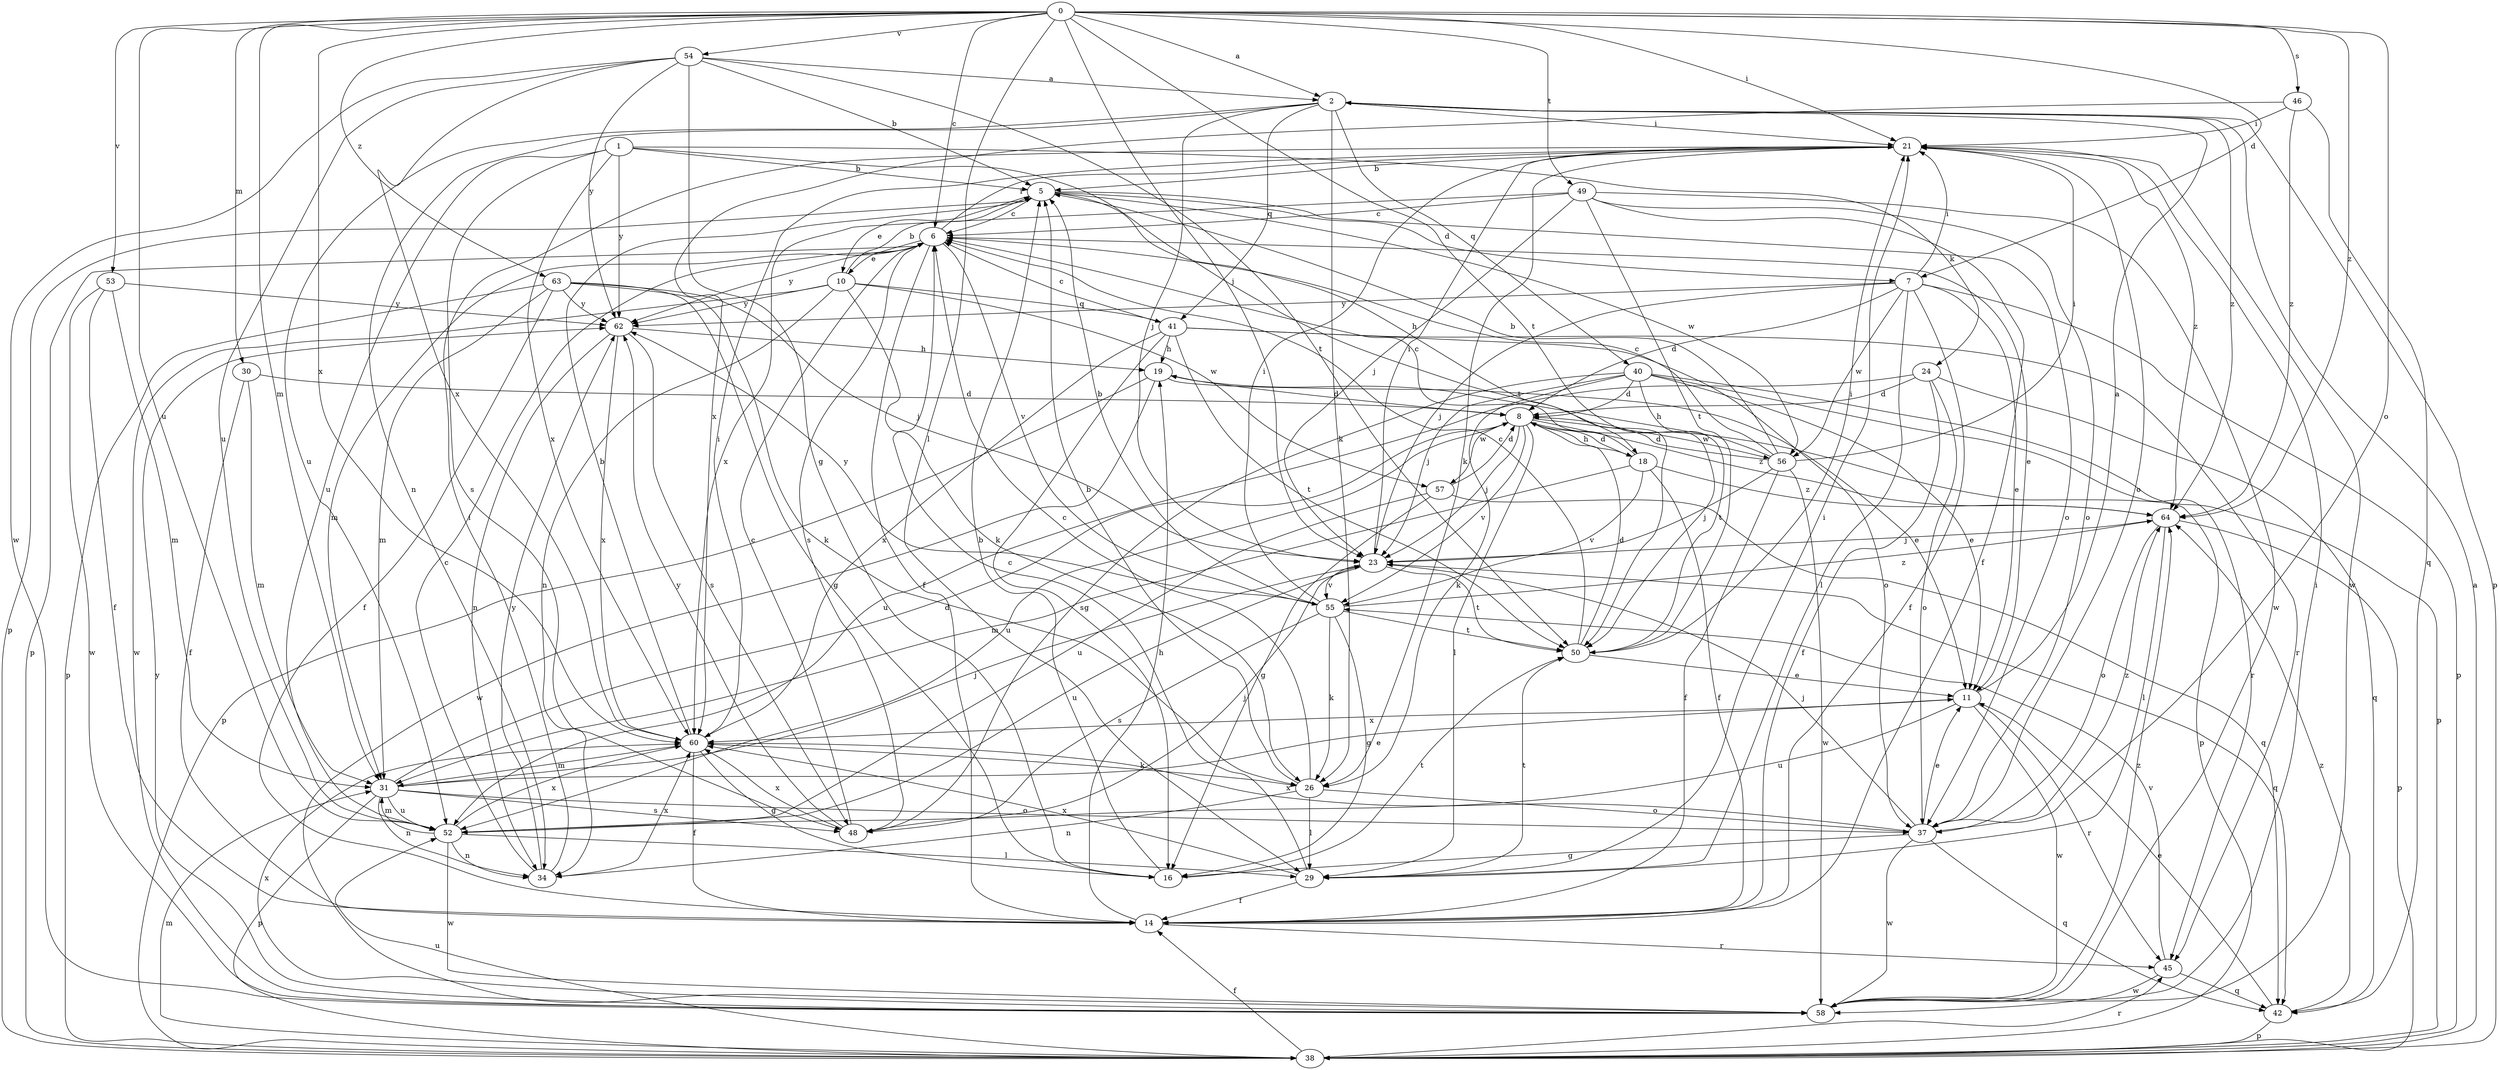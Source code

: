 strict digraph  {
0;
1;
2;
5;
6;
7;
8;
10;
11;
14;
16;
18;
19;
21;
23;
24;
26;
29;
30;
31;
34;
37;
38;
40;
41;
42;
45;
46;
48;
49;
50;
52;
53;
54;
55;
56;
57;
58;
60;
62;
63;
64;
0 -> 2  [label=a];
0 -> 6  [label=c];
0 -> 7  [label=d];
0 -> 21  [label=i];
0 -> 23  [label=j];
0 -> 29  [label=l];
0 -> 30  [label=m];
0 -> 31  [label=m];
0 -> 37  [label=o];
0 -> 46  [label=s];
0 -> 49  [label=t];
0 -> 50  [label=t];
0 -> 52  [label=u];
0 -> 53  [label=v];
0 -> 54  [label=v];
0 -> 60  [label=x];
0 -> 63  [label=z];
0 -> 64  [label=z];
1 -> 5  [label=b];
1 -> 24  [label=k];
1 -> 48  [label=s];
1 -> 50  [label=t];
1 -> 52  [label=u];
1 -> 60  [label=x];
1 -> 62  [label=y];
2 -> 21  [label=i];
2 -> 23  [label=j];
2 -> 26  [label=k];
2 -> 34  [label=n];
2 -> 38  [label=p];
2 -> 40  [label=q];
2 -> 41  [label=q];
2 -> 52  [label=u];
2 -> 64  [label=z];
5 -> 6  [label=c];
5 -> 7  [label=d];
5 -> 10  [label=e];
5 -> 18  [label=h];
5 -> 37  [label=o];
5 -> 38  [label=p];
5 -> 56  [label=w];
6 -> 10  [label=e];
6 -> 11  [label=e];
6 -> 14  [label=f];
6 -> 21  [label=i];
6 -> 31  [label=m];
6 -> 38  [label=p];
6 -> 48  [label=s];
6 -> 55  [label=v];
6 -> 62  [label=y];
7 -> 8  [label=d];
7 -> 11  [label=e];
7 -> 14  [label=f];
7 -> 21  [label=i];
7 -> 23  [label=j];
7 -> 29  [label=l];
7 -> 38  [label=p];
7 -> 56  [label=w];
7 -> 62  [label=y];
8 -> 18  [label=h];
8 -> 23  [label=j];
8 -> 29  [label=l];
8 -> 38  [label=p];
8 -> 52  [label=u];
8 -> 55  [label=v];
8 -> 56  [label=w];
8 -> 57  [label=w];
8 -> 64  [label=z];
10 -> 5  [label=b];
10 -> 26  [label=k];
10 -> 34  [label=n];
10 -> 41  [label=q];
10 -> 57  [label=w];
10 -> 58  [label=w];
10 -> 62  [label=y];
11 -> 2  [label=a];
11 -> 45  [label=r];
11 -> 52  [label=u];
11 -> 58  [label=w];
11 -> 60  [label=x];
14 -> 19  [label=h];
14 -> 45  [label=r];
16 -> 5  [label=b];
16 -> 50  [label=t];
18 -> 6  [label=c];
18 -> 8  [label=d];
18 -> 14  [label=f];
18 -> 31  [label=m];
18 -> 55  [label=v];
18 -> 64  [label=z];
19 -> 8  [label=d];
19 -> 11  [label=e];
19 -> 38  [label=p];
19 -> 58  [label=w];
21 -> 5  [label=b];
21 -> 26  [label=k];
21 -> 37  [label=o];
21 -> 58  [label=w];
21 -> 64  [label=z];
23 -> 21  [label=i];
23 -> 42  [label=q];
23 -> 50  [label=t];
23 -> 52  [label=u];
23 -> 55  [label=v];
24 -> 8  [label=d];
24 -> 14  [label=f];
24 -> 37  [label=o];
24 -> 42  [label=q];
24 -> 52  [label=u];
26 -> 5  [label=b];
26 -> 6  [label=c];
26 -> 29  [label=l];
26 -> 34  [label=n];
26 -> 37  [label=o];
29 -> 6  [label=c];
29 -> 14  [label=f];
29 -> 21  [label=i];
29 -> 50  [label=t];
29 -> 60  [label=x];
30 -> 8  [label=d];
30 -> 14  [label=f];
30 -> 31  [label=m];
31 -> 8  [label=d];
31 -> 11  [label=e];
31 -> 23  [label=j];
31 -> 34  [label=n];
31 -> 37  [label=o];
31 -> 38  [label=p];
31 -> 48  [label=s];
31 -> 52  [label=u];
34 -> 6  [label=c];
34 -> 21  [label=i];
34 -> 60  [label=x];
34 -> 62  [label=y];
37 -> 11  [label=e];
37 -> 16  [label=g];
37 -> 23  [label=j];
37 -> 42  [label=q];
37 -> 58  [label=w];
37 -> 60  [label=x];
37 -> 64  [label=z];
38 -> 2  [label=a];
38 -> 14  [label=f];
38 -> 31  [label=m];
38 -> 45  [label=r];
38 -> 52  [label=u];
40 -> 8  [label=d];
40 -> 11  [label=e];
40 -> 23  [label=j];
40 -> 26  [label=k];
40 -> 38  [label=p];
40 -> 45  [label=r];
40 -> 48  [label=s];
40 -> 50  [label=t];
41 -> 6  [label=c];
41 -> 16  [label=g];
41 -> 19  [label=h];
41 -> 37  [label=o];
41 -> 45  [label=r];
41 -> 50  [label=t];
41 -> 60  [label=x];
42 -> 11  [label=e];
42 -> 38  [label=p];
42 -> 64  [label=z];
45 -> 42  [label=q];
45 -> 55  [label=v];
45 -> 58  [label=w];
46 -> 21  [label=i];
46 -> 42  [label=q];
46 -> 60  [label=x];
46 -> 64  [label=z];
48 -> 6  [label=c];
48 -> 23  [label=j];
48 -> 60  [label=x];
48 -> 62  [label=y];
49 -> 6  [label=c];
49 -> 14  [label=f];
49 -> 23  [label=j];
49 -> 37  [label=o];
49 -> 50  [label=t];
49 -> 58  [label=w];
49 -> 60  [label=x];
50 -> 6  [label=c];
50 -> 8  [label=d];
50 -> 11  [label=e];
50 -> 21  [label=i];
52 -> 29  [label=l];
52 -> 31  [label=m];
52 -> 34  [label=n];
52 -> 58  [label=w];
52 -> 60  [label=x];
53 -> 14  [label=f];
53 -> 31  [label=m];
53 -> 58  [label=w];
53 -> 62  [label=y];
54 -> 2  [label=a];
54 -> 5  [label=b];
54 -> 16  [label=g];
54 -> 50  [label=t];
54 -> 52  [label=u];
54 -> 58  [label=w];
54 -> 60  [label=x];
54 -> 62  [label=y];
55 -> 5  [label=b];
55 -> 16  [label=g];
55 -> 21  [label=i];
55 -> 26  [label=k];
55 -> 48  [label=s];
55 -> 50  [label=t];
55 -> 62  [label=y];
55 -> 64  [label=z];
56 -> 5  [label=b];
56 -> 6  [label=c];
56 -> 8  [label=d];
56 -> 14  [label=f];
56 -> 19  [label=h];
56 -> 21  [label=i];
56 -> 23  [label=j];
56 -> 58  [label=w];
57 -> 8  [label=d];
57 -> 16  [label=g];
57 -> 42  [label=q];
57 -> 52  [label=u];
58 -> 21  [label=i];
58 -> 60  [label=x];
58 -> 62  [label=y];
58 -> 64  [label=z];
60 -> 5  [label=b];
60 -> 14  [label=f];
60 -> 16  [label=g];
60 -> 21  [label=i];
60 -> 26  [label=k];
60 -> 31  [label=m];
62 -> 19  [label=h];
62 -> 34  [label=n];
62 -> 48  [label=s];
62 -> 60  [label=x];
63 -> 14  [label=f];
63 -> 16  [label=g];
63 -> 23  [label=j];
63 -> 26  [label=k];
63 -> 31  [label=m];
63 -> 38  [label=p];
63 -> 62  [label=y];
64 -> 23  [label=j];
64 -> 29  [label=l];
64 -> 37  [label=o];
64 -> 38  [label=p];
}
